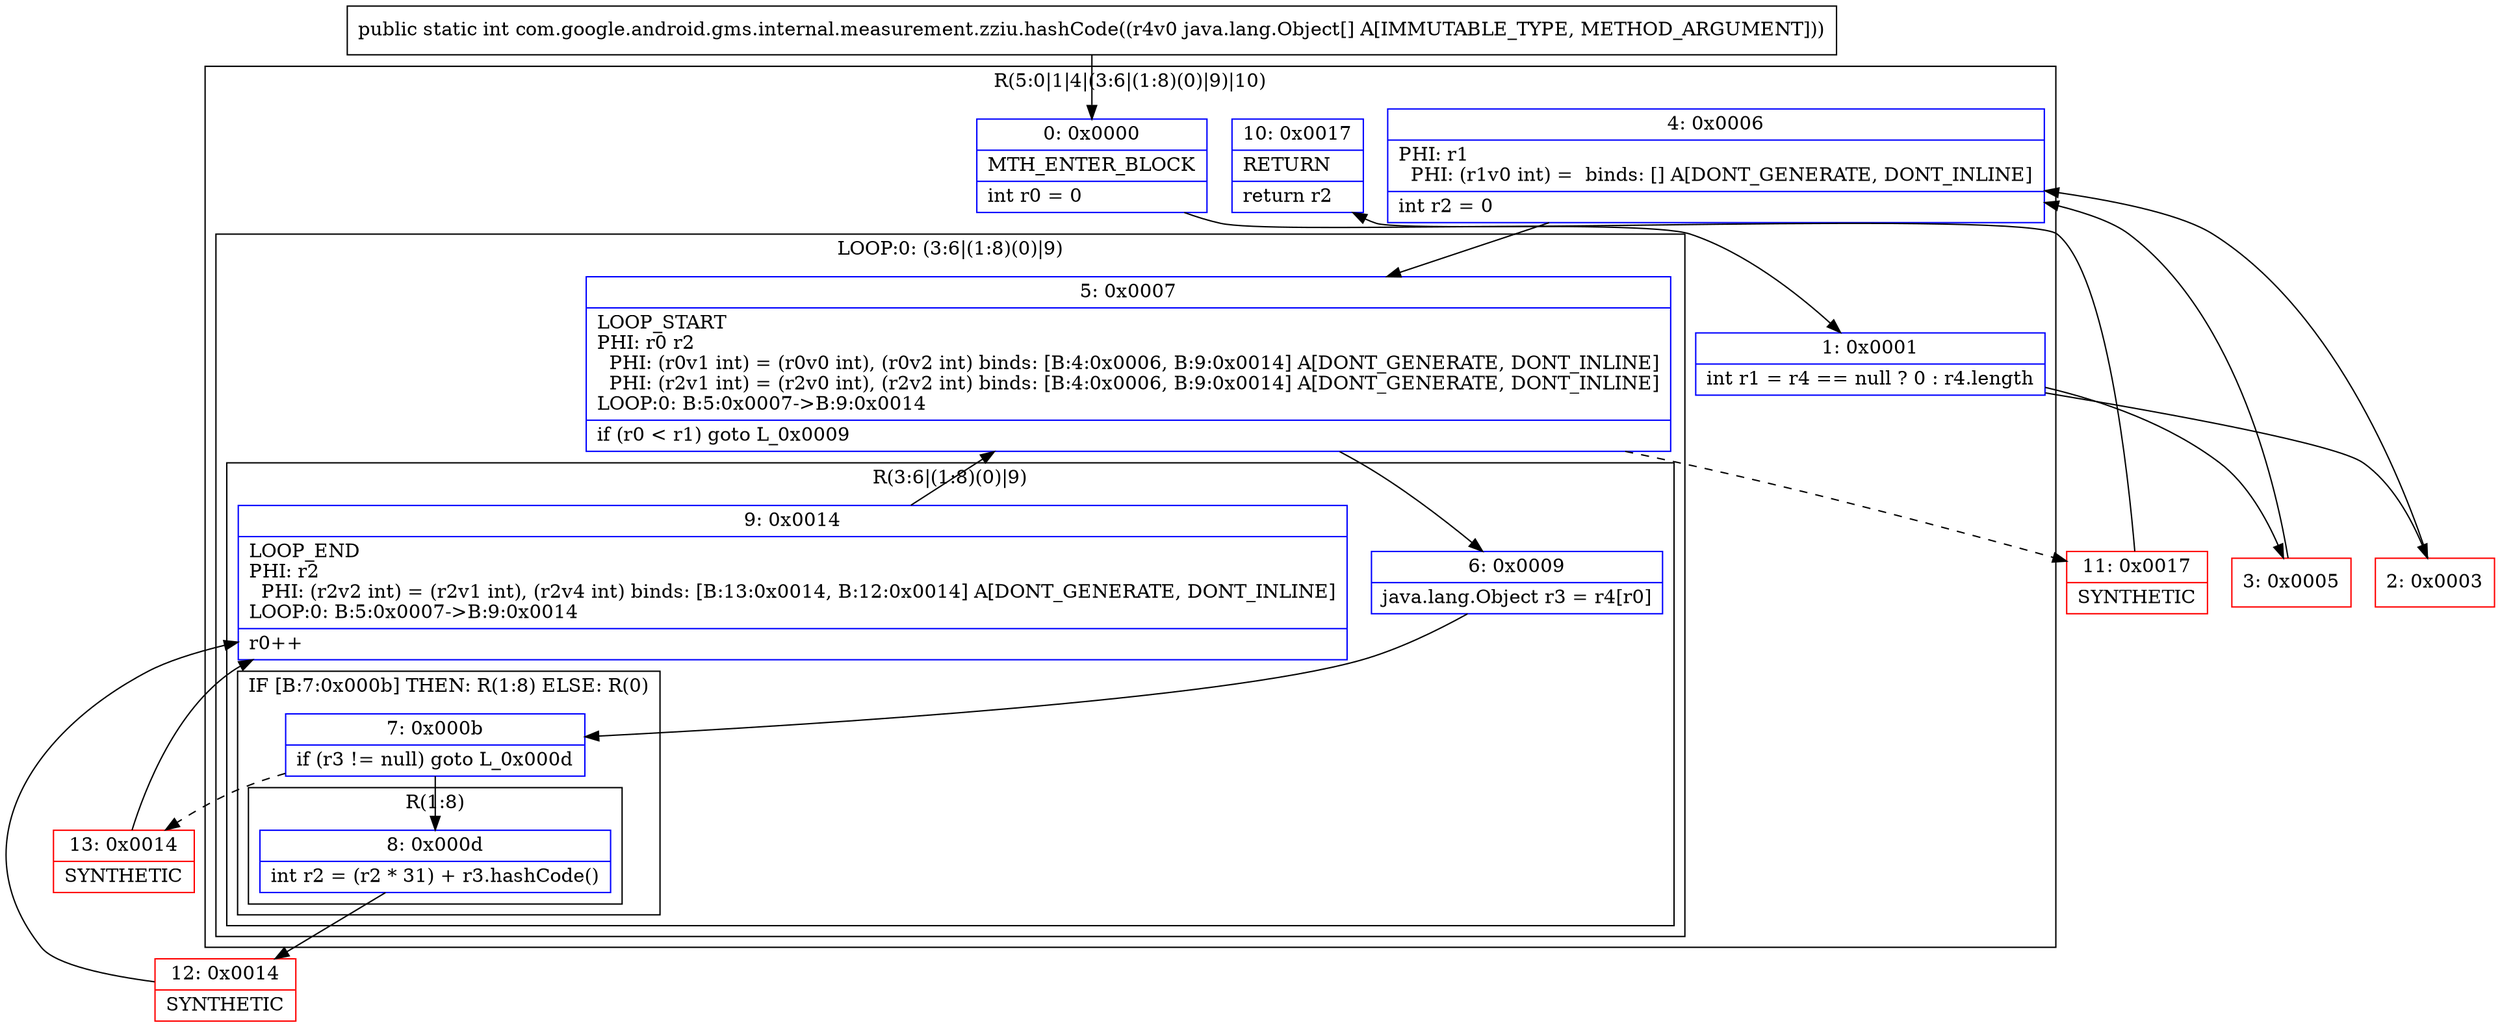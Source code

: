 digraph "CFG forcom.google.android.gms.internal.measurement.zziu.hashCode([Ljava\/lang\/Object;)I" {
subgraph cluster_Region_1082910461 {
label = "R(5:0|1|4|(3:6|(1:8)(0)|9)|10)";
node [shape=record,color=blue];
Node_0 [shape=record,label="{0\:\ 0x0000|MTH_ENTER_BLOCK\l|int r0 = 0\l}"];
Node_1 [shape=record,label="{1\:\ 0x0001|int r1 = r4 == null ? 0 : r4.length\l}"];
Node_4 [shape=record,label="{4\:\ 0x0006|PHI: r1 \l  PHI: (r1v0 int) =  binds: [] A[DONT_GENERATE, DONT_INLINE]\l|int r2 = 0\l}"];
subgraph cluster_LoopRegion_758742162 {
label = "LOOP:0: (3:6|(1:8)(0)|9)";
node [shape=record,color=blue];
Node_5 [shape=record,label="{5\:\ 0x0007|LOOP_START\lPHI: r0 r2 \l  PHI: (r0v1 int) = (r0v0 int), (r0v2 int) binds: [B:4:0x0006, B:9:0x0014] A[DONT_GENERATE, DONT_INLINE]\l  PHI: (r2v1 int) = (r2v0 int), (r2v2 int) binds: [B:4:0x0006, B:9:0x0014] A[DONT_GENERATE, DONT_INLINE]\lLOOP:0: B:5:0x0007\-\>B:9:0x0014\l|if (r0 \< r1) goto L_0x0009\l}"];
subgraph cluster_Region_1627981902 {
label = "R(3:6|(1:8)(0)|9)";
node [shape=record,color=blue];
Node_6 [shape=record,label="{6\:\ 0x0009|java.lang.Object r3 = r4[r0]\l}"];
subgraph cluster_IfRegion_505773782 {
label = "IF [B:7:0x000b] THEN: R(1:8) ELSE: R(0)";
node [shape=record,color=blue];
Node_7 [shape=record,label="{7\:\ 0x000b|if (r3 != null) goto L_0x000d\l}"];
subgraph cluster_Region_25611285 {
label = "R(1:8)";
node [shape=record,color=blue];
Node_8 [shape=record,label="{8\:\ 0x000d|int r2 = (r2 * 31) + r3.hashCode()\l}"];
}
subgraph cluster_Region_2141626120 {
label = "R(0)";
node [shape=record,color=blue];
}
}
Node_9 [shape=record,label="{9\:\ 0x0014|LOOP_END\lPHI: r2 \l  PHI: (r2v2 int) = (r2v1 int), (r2v4 int) binds: [B:13:0x0014, B:12:0x0014] A[DONT_GENERATE, DONT_INLINE]\lLOOP:0: B:5:0x0007\-\>B:9:0x0014\l|r0++\l}"];
}
}
Node_10 [shape=record,label="{10\:\ 0x0017|RETURN\l|return r2\l}"];
}
Node_2 [shape=record,color=red,label="{2\:\ 0x0003}"];
Node_3 [shape=record,color=red,label="{3\:\ 0x0005}"];
Node_11 [shape=record,color=red,label="{11\:\ 0x0017|SYNTHETIC\l}"];
Node_12 [shape=record,color=red,label="{12\:\ 0x0014|SYNTHETIC\l}"];
Node_13 [shape=record,color=red,label="{13\:\ 0x0014|SYNTHETIC\l}"];
MethodNode[shape=record,label="{public static int com.google.android.gms.internal.measurement.zziu.hashCode((r4v0 java.lang.Object[] A[IMMUTABLE_TYPE, METHOD_ARGUMENT])) }"];
MethodNode -> Node_0;
Node_0 -> Node_1;
Node_1 -> Node_2;
Node_1 -> Node_3;
Node_4 -> Node_5;
Node_5 -> Node_6;
Node_5 -> Node_11[style=dashed];
Node_6 -> Node_7;
Node_7 -> Node_8;
Node_7 -> Node_13[style=dashed];
Node_8 -> Node_12;
Node_9 -> Node_5;
Node_2 -> Node_4;
Node_3 -> Node_4;
Node_11 -> Node_10;
Node_12 -> Node_9;
Node_13 -> Node_9;
}

